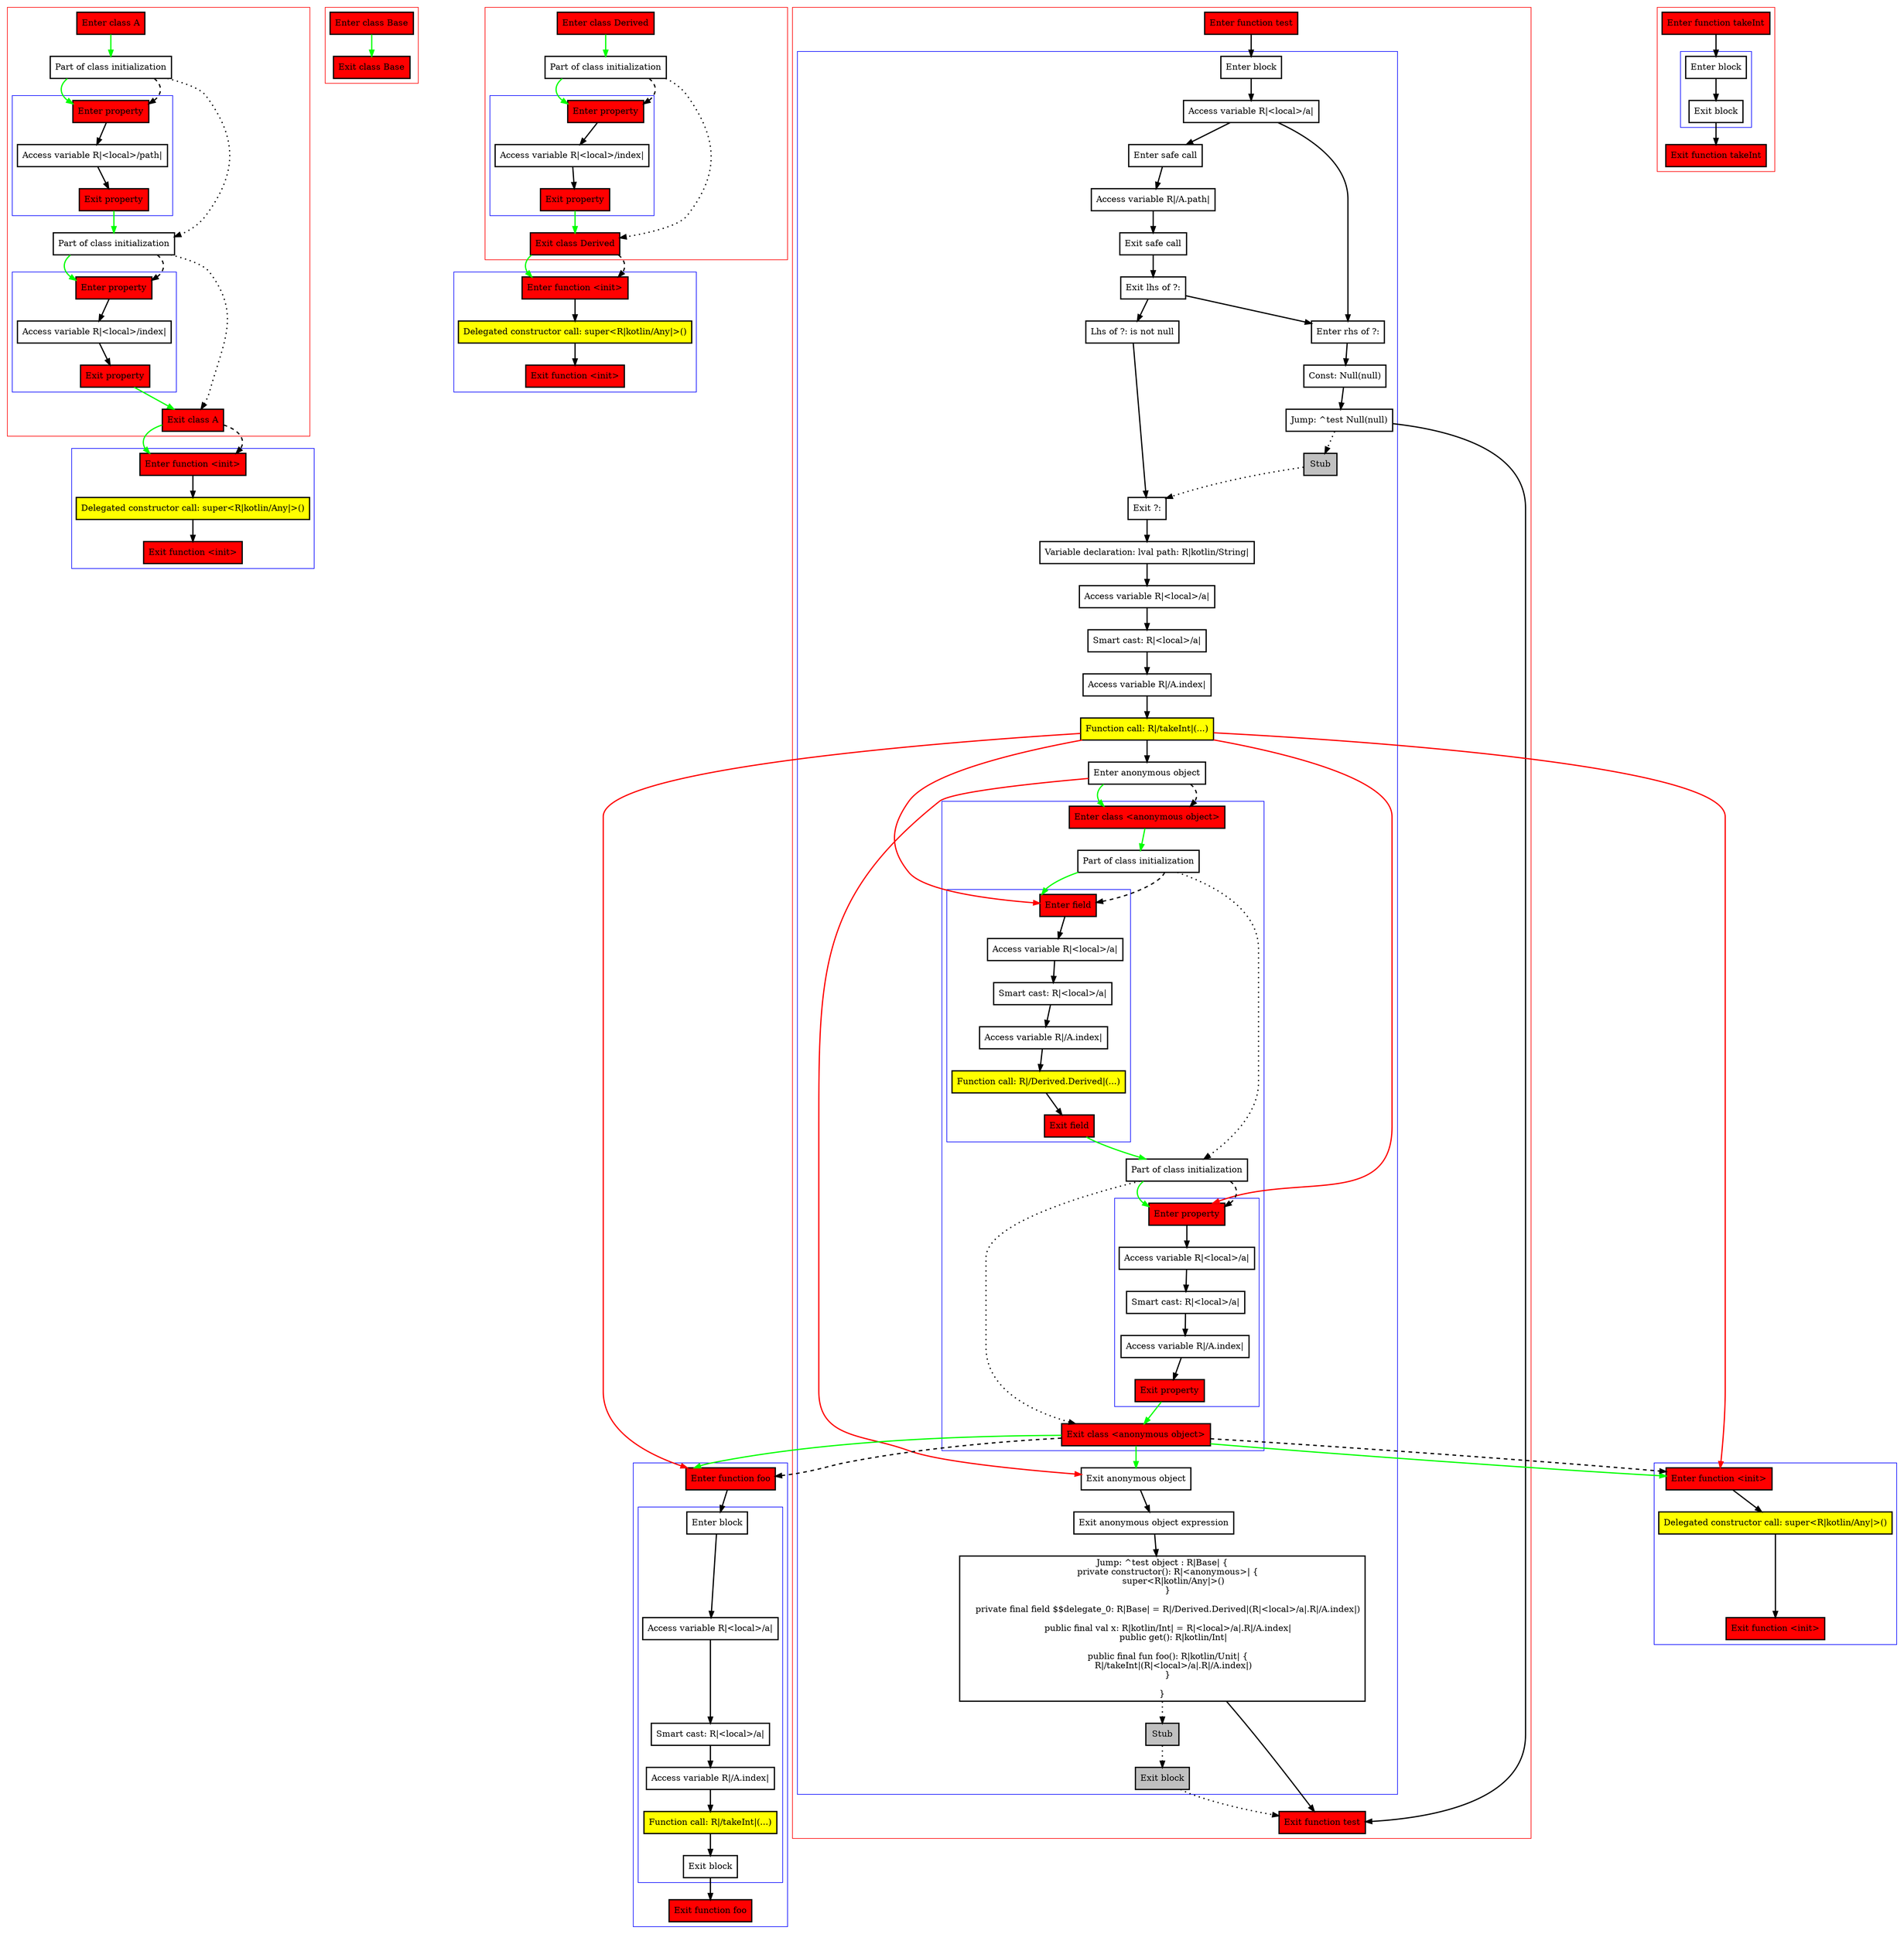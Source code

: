 digraph smartcastInByClause_kt {
    graph [nodesep=3]
    node [shape=box penwidth=2]
    edge [penwidth=2]

    subgraph cluster_0 {
        color=red
        9 [label="Enter class A" style="filled" fillcolor=red];
        10 [label="Part of class initialization"];
        subgraph cluster_1 {
            color=blue
            3 [label="Enter property" style="filled" fillcolor=red];
            4 [label="Access variable R|<local>/path|"];
            5 [label="Exit property" style="filled" fillcolor=red];
        }
        11 [label="Part of class initialization"];
        subgraph cluster_2 {
            color=blue
            6 [label="Enter property" style="filled" fillcolor=red];
            7 [label="Access variable R|<local>/index|"];
            8 [label="Exit property" style="filled" fillcolor=red];
        }
        12 [label="Exit class A" style="filled" fillcolor=red];
    }
    subgraph cluster_3 {
        color=blue
        0 [label="Enter function <init>" style="filled" fillcolor=red];
        1 [label="Delegated constructor call: super<R|kotlin/Any|>()" style="filled" fillcolor=yellow];
        2 [label="Exit function <init>" style="filled" fillcolor=red];
    }
    9 -> {10} [color=green];
    10 -> {3} [color=green];
    10 -> {11} [style=dotted];
    10 -> {3} [style=dashed];
    11 -> {6} [color=green];
    11 -> {12} [style=dotted];
    11 -> {6} [style=dashed];
    12 -> {0} [color=green];
    12 -> {0} [style=dashed];
    3 -> {4};
    4 -> {5};
    5 -> {11} [color=green];
    6 -> {7};
    7 -> {8};
    8 -> {12} [color=green];
    0 -> {1};
    1 -> {2};

    subgraph cluster_4 {
        color=red
        13 [label="Enter class Base" style="filled" fillcolor=red];
        14 [label="Exit class Base" style="filled" fillcolor=red];
    }
    13 -> {14} [color=green];

    subgraph cluster_5 {
        color=red
        21 [label="Enter class Derived" style="filled" fillcolor=red];
        22 [label="Part of class initialization"];
        subgraph cluster_6 {
            color=blue
            18 [label="Enter property" style="filled" fillcolor=red];
            19 [label="Access variable R|<local>/index|"];
            20 [label="Exit property" style="filled" fillcolor=red];
        }
        23 [label="Exit class Derived" style="filled" fillcolor=red];
    }
    subgraph cluster_7 {
        color=blue
        15 [label="Enter function <init>" style="filled" fillcolor=red];
        16 [label="Delegated constructor call: super<R|kotlin/Any|>()" style="filled" fillcolor=yellow];
        17 [label="Exit function <init>" style="filled" fillcolor=red];
    }
    21 -> {22} [color=green];
    22 -> {18} [color=green];
    22 -> {23} [style=dotted];
    22 -> {18} [style=dashed];
    23 -> {15} [color=green];
    23 -> {15} [style=dashed];
    18 -> {19};
    19 -> {20};
    20 -> {23} [color=green];
    15 -> {16};
    16 -> {17};

    subgraph cluster_8 {
        color=red
        24 [label="Enter function test" style="filled" fillcolor=red];
        subgraph cluster_9 {
            color=blue
            25 [label="Enter block"];
            26 [label="Access variable R|<local>/a|"];
            27 [label="Enter safe call"];
            28 [label="Access variable R|/A.path|"];
            29 [label="Exit safe call"];
            30 [label="Exit lhs of ?:"];
            31 [label="Enter rhs of ?:"];
            32 [label="Const: Null(null)"];
            33 [label="Jump: ^test Null(null)"];
            34 [label="Stub" style="filled" fillcolor=gray];
            35 [label="Lhs of ?: is not null"];
            36 [label="Exit ?:"];
            37 [label="Variable declaration: lval path: R|kotlin/String|"];
            38 [label="Access variable R|<local>/a|"];
            39 [label="Smart cast: R|<local>/a|"];
            40 [label="Access variable R|/A.index|"];
            41 [label="Function call: R|/takeInt|(...)" style="filled" fillcolor=yellow];
            42 [label="Enter anonymous object"];
            subgraph cluster_10 {
                color=blue
                49 [label="Enter class <anonymous object>" style="filled" fillcolor=red];
                50 [label="Part of class initialization"];
                subgraph cluster_11 {
                    color=blue
                    53 [label="Enter field" style="filled" fillcolor=red];
                    54 [label="Access variable R|<local>/a|"];
                    55 [label="Smart cast: R|<local>/a|"];
                    56 [label="Access variable R|/A.index|"];
                    57 [label="Function call: R|/Derived.Derived|(...)" style="filled" fillcolor=yellow];
                    58 [label="Exit field" style="filled" fillcolor=red];
                }
                51 [label="Part of class initialization"];
                subgraph cluster_12 {
                    color=blue
                    59 [label="Enter property" style="filled" fillcolor=red];
                    60 [label="Access variable R|<local>/a|"];
                    61 [label="Smart cast: R|<local>/a|"];
                    62 [label="Access variable R|/A.index|"];
                    63 [label="Exit property" style="filled" fillcolor=red];
                }
                52 [label="Exit class <anonymous object>" style="filled" fillcolor=red];
            }
            43 [label="Exit anonymous object"];
            44 [label="Exit anonymous object expression"];
            45 [label="Jump: ^test object : R|Base| {
    private constructor(): R|<anonymous>| {
        super<R|kotlin/Any|>()
    }

    private final field $$delegate_0: R|Base| = R|/Derived.Derived|(R|<local>/a|.R|/A.index|)

    public final val x: R|kotlin/Int| = R|<local>/a|.R|/A.index|
        public get(): R|kotlin/Int|

    public final fun foo(): R|kotlin/Unit| {
        R|/takeInt|(R|<local>/a|.R|/A.index|)
    }

}
"];
            46 [label="Stub" style="filled" fillcolor=gray];
            47 [label="Exit block" style="filled" fillcolor=gray];
        }
        48 [label="Exit function test" style="filled" fillcolor=red];
    }
    subgraph cluster_13 {
        color=blue
        67 [label="Enter function foo" style="filled" fillcolor=red];
        subgraph cluster_14 {
            color=blue
            68 [label="Enter block"];
            69 [label="Access variable R|<local>/a|"];
            70 [label="Smart cast: R|<local>/a|"];
            71 [label="Access variable R|/A.index|"];
            72 [label="Function call: R|/takeInt|(...)" style="filled" fillcolor=yellow];
            73 [label="Exit block"];
        }
        74 [label="Exit function foo" style="filled" fillcolor=red];
    }
    subgraph cluster_15 {
        color=blue
        64 [label="Enter function <init>" style="filled" fillcolor=red];
        65 [label="Delegated constructor call: super<R|kotlin/Any|>()" style="filled" fillcolor=yellow];
        66 [label="Exit function <init>" style="filled" fillcolor=red];
    }
    24 -> {25};
    25 -> {26};
    26 -> {27 31};
    27 -> {28};
    28 -> {29};
    29 -> {30};
    30 -> {31 35};
    31 -> {32};
    32 -> {33};
    33 -> {48};
    33 -> {34} [style=dotted];
    34 -> {36} [style=dotted];
    35 -> {36};
    36 -> {37};
    37 -> {38};
    38 -> {39};
    39 -> {40};
    40 -> {41};
    41 -> {42};
    41 -> {53 59 64 67} [color=red];
    42 -> {49} [color=green];
    42 -> {43} [color=red];
    42 -> {49} [style=dashed];
    43 -> {44};
    44 -> {45};
    45 -> {48};
    45 -> {46} [style=dotted];
    46 -> {47} [style=dotted];
    47 -> {48} [style=dotted];
    49 -> {50} [color=green];
    50 -> {53} [color=green];
    50 -> {51} [style=dotted];
    50 -> {53} [style=dashed];
    51 -> {59} [color=green];
    51 -> {52} [style=dotted];
    51 -> {59} [style=dashed];
    52 -> {43 64 67} [color=green];
    52 -> {64 67} [style=dashed];
    53 -> {54};
    54 -> {55};
    55 -> {56};
    56 -> {57};
    57 -> {58};
    58 -> {51} [color=green];
    59 -> {60};
    60 -> {61};
    61 -> {62};
    62 -> {63};
    63 -> {52} [color=green];
    64 -> {65};
    65 -> {66};
    67 -> {68};
    68 -> {69};
    69 -> {70};
    70 -> {71};
    71 -> {72};
    72 -> {73};
    73 -> {74};

    subgraph cluster_16 {
        color=red
        75 [label="Enter function takeInt" style="filled" fillcolor=red];
        subgraph cluster_17 {
            color=blue
            76 [label="Enter block"];
            77 [label="Exit block"];
        }
        78 [label="Exit function takeInt" style="filled" fillcolor=red];
    }
    75 -> {76};
    76 -> {77};
    77 -> {78};

}
